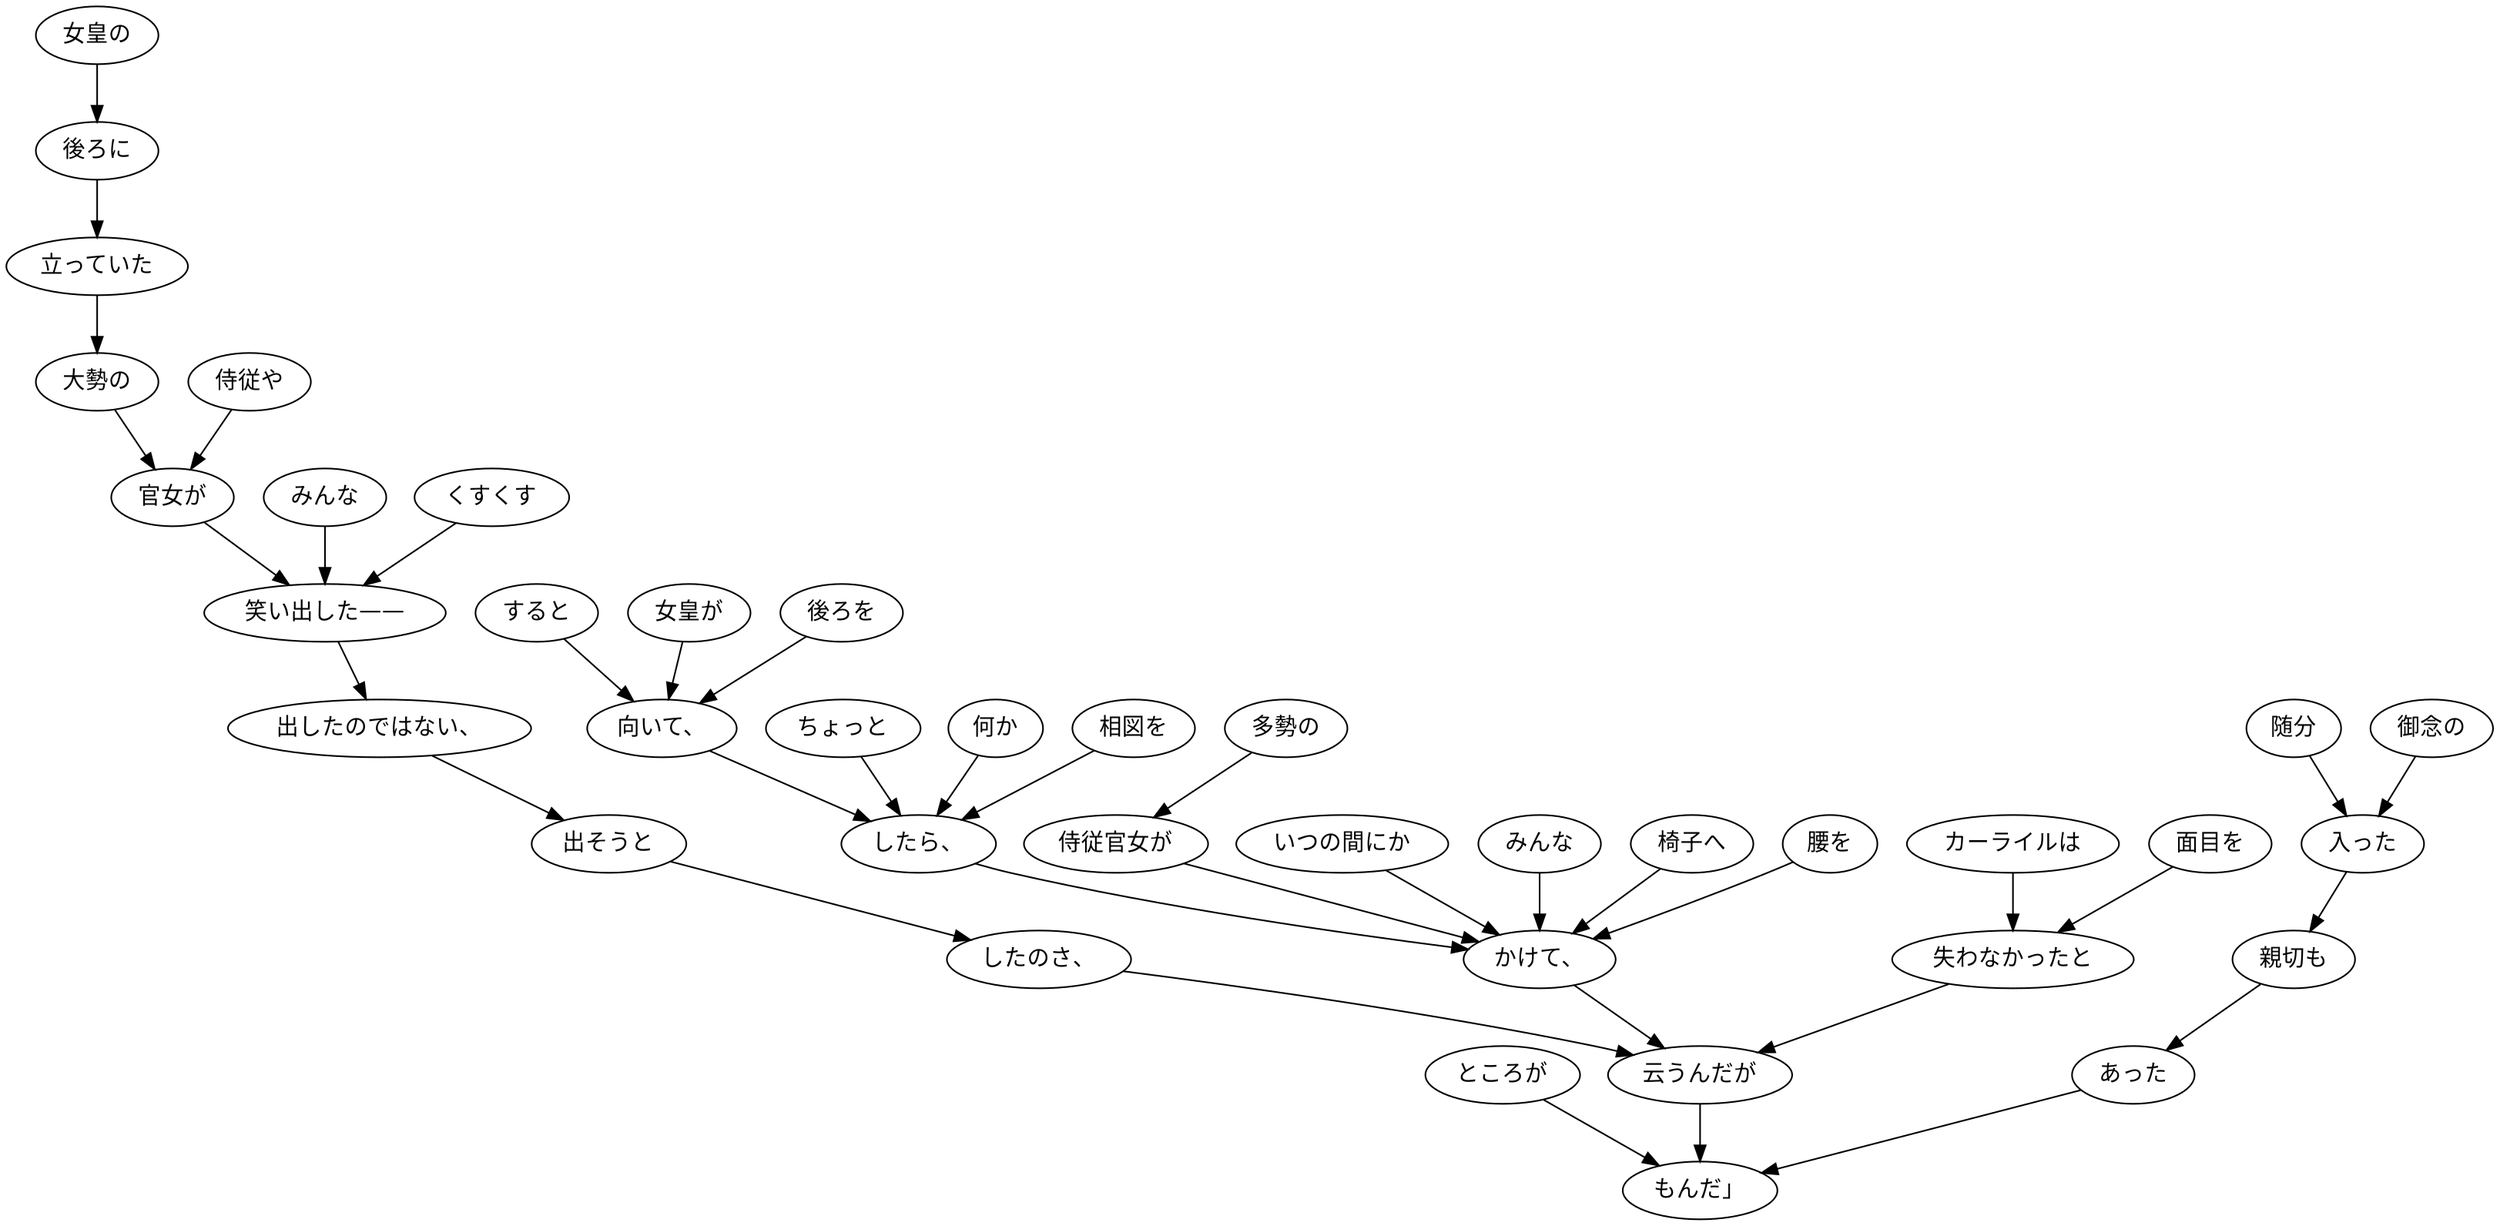 digraph graph8535 {
	node0 [label="ところが"];
	node1 [label="女皇の"];
	node2 [label="後ろに"];
	node3 [label="立っていた"];
	node4 [label="大勢の"];
	node5 [label="侍従や"];
	node6 [label="官女が"];
	node7 [label="みんな"];
	node8 [label="くすくす"];
	node9 [label="笑い出した——"];
	node10 [label="出したのではない、"];
	node11 [label="出そうと"];
	node12 [label="したのさ、"];
	node13 [label="すると"];
	node14 [label="女皇が"];
	node15 [label="後ろを"];
	node16 [label="向いて、"];
	node17 [label="ちょっと"];
	node18 [label="何か"];
	node19 [label="相図を"];
	node20 [label="したら、"];
	node21 [label="多勢の"];
	node22 [label="侍従官女が"];
	node23 [label="いつの間にか"];
	node24 [label="みんな"];
	node25 [label="椅子へ"];
	node26 [label="腰を"];
	node27 [label="かけて、"];
	node28 [label="カーライルは"];
	node29 [label="面目を"];
	node30 [label="失わなかったと"];
	node31 [label="云うんだが"];
	node32 [label="随分"];
	node33 [label="御念の"];
	node34 [label="入った"];
	node35 [label="親切も"];
	node36 [label="あった"];
	node37 [label="もんだ」"];
	node0 -> node37;
	node1 -> node2;
	node2 -> node3;
	node3 -> node4;
	node4 -> node6;
	node5 -> node6;
	node6 -> node9;
	node7 -> node9;
	node8 -> node9;
	node9 -> node10;
	node10 -> node11;
	node11 -> node12;
	node12 -> node31;
	node13 -> node16;
	node14 -> node16;
	node15 -> node16;
	node16 -> node20;
	node17 -> node20;
	node18 -> node20;
	node19 -> node20;
	node20 -> node27;
	node21 -> node22;
	node22 -> node27;
	node23 -> node27;
	node24 -> node27;
	node25 -> node27;
	node26 -> node27;
	node27 -> node31;
	node28 -> node30;
	node29 -> node30;
	node30 -> node31;
	node31 -> node37;
	node32 -> node34;
	node33 -> node34;
	node34 -> node35;
	node35 -> node36;
	node36 -> node37;
}
